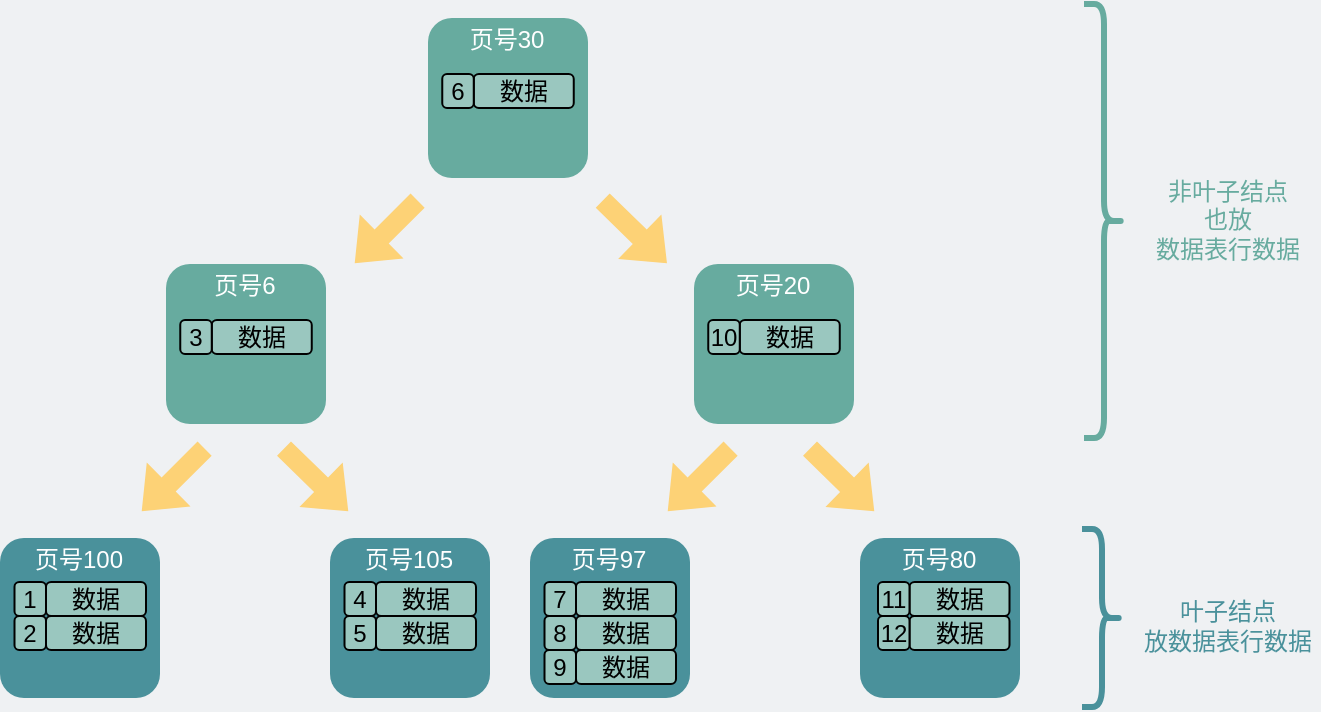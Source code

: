 <mxfile version="17.1.3" type="github">
  <diagram id="3228e29e-7158-1315-38df-8450db1d8a1d" name="Page-1">
    <mxGraphModel dx="769" dy="426" grid="0" gridSize="10" guides="1" tooltips="1" connect="1" arrows="1" fold="1" page="1" pageScale="1" pageWidth="700" pageHeight="400" background="#EFF1F3" math="0" shadow="0">
      <root>
        <mxCell id="0" />
        <mxCell id="1" parent="0" />
        <mxCell id="spV6VU4cGSJD96CcmEE0-4" value="&lt;font color=&quot;#ffffff&quot;&gt;&lt;span style=&quot;font-size: 16px&quot;&gt;&lt;br&gt;&lt;/span&gt;&lt;/font&gt;" style="whiteSpace=wrap;html=1;aspect=fixed;rounded=1;strokeColor=none;fillColor=#4A919B;" parent="1" vertex="1">
          <mxGeometry x="25" y="691" width="80" height="80" as="geometry" />
        </mxCell>
        <mxCell id="spV6VU4cGSJD96CcmEE0-6" value="数据" style="rounded=1;whiteSpace=wrap;html=1;fillColor=#9AC7BF;strokeColor=default;fontColor=#000000;align=center;" parent="1" vertex="1">
          <mxGeometry x="48" y="713" width="50" height="17" as="geometry" />
        </mxCell>
        <mxCell id="spV6VU4cGSJD96CcmEE0-12" value="&lt;font color=&quot;#ffffff&quot;&gt;页号100&lt;/font&gt;" style="text;html=1;strokeColor=none;fillColor=none;align=center;verticalAlign=middle;whiteSpace=wrap;rounded=0;dashed=1;fontColor=#535E80;" parent="1" vertex="1">
          <mxGeometry x="37" y="691" width="55" height="22" as="geometry" />
        </mxCell>
        <mxCell id="spV6VU4cGSJD96CcmEE0-21" value="" style="shape=flexArrow;endArrow=classic;html=1;rounded=0;fontColor=#FFFFFF;strokeColor=none;fillColor=#FDD276;" parent="1" edge="1">
          <mxGeometry width="50" height="50" relative="1" as="geometry">
            <mxPoint x="234.15" y="522" as="sourcePoint" />
            <mxPoint x="202" y="554" as="targetPoint" />
          </mxGeometry>
        </mxCell>
        <mxCell id="spV6VU4cGSJD96CcmEE0-22" value="" style="shape=flexArrow;endArrow=classic;html=1;rounded=0;fontColor=#FFFFFF;strokeColor=none;fillColor=#FDD276;" parent="1" edge="1">
          <mxGeometry width="50" height="50" relative="1" as="geometry">
            <mxPoint x="326" y="522" as="sourcePoint" />
            <mxPoint x="358.85" y="554" as="targetPoint" />
          </mxGeometry>
        </mxCell>
        <mxCell id="BJRcYlKcCAD2B9d3_ZLO-3" value="" style="shape=flexArrow;endArrow=classic;html=1;rounded=0;fontColor=#FFFFFF;strokeColor=none;fillColor=#FDD276;" parent="1" edge="1">
          <mxGeometry width="50" height="50" relative="1" as="geometry">
            <mxPoint x="127.65" y="646" as="sourcePoint" />
            <mxPoint x="95.5" y="678" as="targetPoint" />
          </mxGeometry>
        </mxCell>
        <mxCell id="BJRcYlKcCAD2B9d3_ZLO-4" value="" style="shape=flexArrow;endArrow=classic;html=1;rounded=0;fontColor=#FFFFFF;strokeColor=none;fillColor=#FDD276;" parent="1" edge="1">
          <mxGeometry width="50" height="50" relative="1" as="geometry">
            <mxPoint x="166.65" y="646" as="sourcePoint" />
            <mxPoint x="199.5" y="678" as="targetPoint" />
          </mxGeometry>
        </mxCell>
        <mxCell id="BJRcYlKcCAD2B9d3_ZLO-17" value="" style="shape=flexArrow;endArrow=classic;html=1;rounded=0;fontColor=#FFFFFF;strokeColor=none;fillColor=#FDD276;" parent="1" edge="1">
          <mxGeometry width="50" height="50" relative="1" as="geometry">
            <mxPoint x="390.65" y="646" as="sourcePoint" />
            <mxPoint x="358.5" y="678.0" as="targetPoint" />
          </mxGeometry>
        </mxCell>
        <mxCell id="BJRcYlKcCAD2B9d3_ZLO-18" value="" style="shape=flexArrow;endArrow=classic;html=1;rounded=0;fontColor=#FFFFFF;strokeColor=none;fillColor=#FDD276;" parent="1" edge="1">
          <mxGeometry width="50" height="50" relative="1" as="geometry">
            <mxPoint x="429.65" y="646" as="sourcePoint" />
            <mxPoint x="462.5" y="678.0" as="targetPoint" />
          </mxGeometry>
        </mxCell>
        <mxCell id="SSU85J6YOylga-3CZ0uj-2" value="&lt;font&gt;1&lt;/font&gt;" style="rounded=1;whiteSpace=wrap;html=1;fillColor=#9AC7BF;strokeColor=default;fontColor=#000000;" parent="1" vertex="1">
          <mxGeometry x="32.25" y="713" width="15.75" height="17" as="geometry" />
        </mxCell>
        <mxCell id="SSU85J6YOylga-3CZ0uj-3" value="数据" style="rounded=1;whiteSpace=wrap;html=1;fillColor=#9AC7BF;strokeColor=default;fontColor=#000000;align=center;" parent="1" vertex="1">
          <mxGeometry x="48" y="730" width="50" height="17" as="geometry" />
        </mxCell>
        <mxCell id="SSU85J6YOylga-3CZ0uj-4" value="&lt;font&gt;2&lt;/font&gt;" style="rounded=1;whiteSpace=wrap;html=1;fillColor=#9AC7BF;strokeColor=default;fontColor=#000000;" parent="1" vertex="1">
          <mxGeometry x="32.25" y="730" width="15.75" height="17" as="geometry" />
        </mxCell>
        <mxCell id="SSU85J6YOylga-3CZ0uj-8" value="&lt;font color=&quot;#ffffff&quot;&gt;&lt;span style=&quot;font-size: 16px&quot;&gt;&lt;br&gt;&lt;/span&gt;&lt;/font&gt;" style="whiteSpace=wrap;html=1;aspect=fixed;rounded=1;strokeColor=none;fillColor=#4A919B;" parent="1" vertex="1">
          <mxGeometry x="190" y="691" width="80" height="80" as="geometry" />
        </mxCell>
        <mxCell id="SSU85J6YOylga-3CZ0uj-9" value="数据" style="rounded=1;whiteSpace=wrap;html=1;fillColor=#9AC7BF;strokeColor=default;fontColor=#000000;align=center;" parent="1" vertex="1">
          <mxGeometry x="213" y="713" width="50" height="17" as="geometry" />
        </mxCell>
        <mxCell id="SSU85J6YOylga-3CZ0uj-10" value="&lt;font color=&quot;#ffffff&quot;&gt;页号105&lt;/font&gt;" style="text;html=1;strokeColor=none;fillColor=none;align=center;verticalAlign=middle;whiteSpace=wrap;rounded=0;dashed=1;fontColor=#535E80;" parent="1" vertex="1">
          <mxGeometry x="202" y="691" width="55" height="22" as="geometry" />
        </mxCell>
        <mxCell id="SSU85J6YOylga-3CZ0uj-11" value="&lt;font&gt;4&lt;/font&gt;" style="rounded=1;whiteSpace=wrap;html=1;fillColor=#9AC7BF;strokeColor=default;fontColor=#000000;" parent="1" vertex="1">
          <mxGeometry x="197.25" y="713" width="15.75" height="17" as="geometry" />
        </mxCell>
        <mxCell id="SSU85J6YOylga-3CZ0uj-12" value="数据" style="rounded=1;whiteSpace=wrap;html=1;fillColor=#9AC7BF;strokeColor=default;fontColor=#000000;align=center;" parent="1" vertex="1">
          <mxGeometry x="213" y="730" width="50" height="17" as="geometry" />
        </mxCell>
        <mxCell id="SSU85J6YOylga-3CZ0uj-13" value="&lt;font&gt;5&lt;/font&gt;" style="rounded=1;whiteSpace=wrap;html=1;fillColor=#9AC7BF;strokeColor=default;fontColor=#000000;" parent="1" vertex="1">
          <mxGeometry x="197.25" y="730" width="15.75" height="17" as="geometry" />
        </mxCell>
        <mxCell id="SSU85J6YOylga-3CZ0uj-34" value="&lt;font color=&quot;#ffffff&quot;&gt;&lt;span style=&quot;font-size: 16px&quot;&gt;&lt;br&gt;&lt;/span&gt;&lt;/font&gt;" style="whiteSpace=wrap;html=1;aspect=fixed;rounded=1;strokeColor=none;fillColor=#4A919B;" parent="1" vertex="1">
          <mxGeometry x="290" y="691" width="80" height="80" as="geometry" />
        </mxCell>
        <mxCell id="SSU85J6YOylga-3CZ0uj-35" value="数据" style="rounded=1;whiteSpace=wrap;html=1;fillColor=#9AC7BF;strokeColor=default;fontColor=#000000;align=center;" parent="1" vertex="1">
          <mxGeometry x="313" y="713" width="50" height="17" as="geometry" />
        </mxCell>
        <mxCell id="SSU85J6YOylga-3CZ0uj-36" value="&lt;font color=&quot;#ffffff&quot;&gt;页号97&lt;/font&gt;" style="text;html=1;strokeColor=none;fillColor=none;align=center;verticalAlign=middle;whiteSpace=wrap;rounded=0;dashed=1;fontColor=#535E80;" parent="1" vertex="1">
          <mxGeometry x="302" y="691" width="55" height="22" as="geometry" />
        </mxCell>
        <mxCell id="SSU85J6YOylga-3CZ0uj-37" value="&lt;font&gt;7&lt;/font&gt;" style="rounded=1;whiteSpace=wrap;html=1;fillColor=#9AC7BF;strokeColor=default;fontColor=#000000;" parent="1" vertex="1">
          <mxGeometry x="297.25" y="713" width="15.75" height="17" as="geometry" />
        </mxCell>
        <mxCell id="SSU85J6YOylga-3CZ0uj-38" value="数据" style="rounded=1;whiteSpace=wrap;html=1;fillColor=#9AC7BF;strokeColor=default;fontColor=#000000;align=center;" parent="1" vertex="1">
          <mxGeometry x="313" y="730" width="50" height="17" as="geometry" />
        </mxCell>
        <mxCell id="SSU85J6YOylga-3CZ0uj-39" value="&lt;font&gt;8&lt;/font&gt;" style="rounded=1;whiteSpace=wrap;html=1;fillColor=#9AC7BF;strokeColor=default;fontColor=#000000;" parent="1" vertex="1">
          <mxGeometry x="297.25" y="730" width="15.75" height="17" as="geometry" />
        </mxCell>
        <mxCell id="SSU85J6YOylga-3CZ0uj-40" value="数据" style="rounded=1;whiteSpace=wrap;html=1;fillColor=#9AC7BF;strokeColor=default;fontColor=#000000;align=center;" parent="1" vertex="1">
          <mxGeometry x="313" y="747" width="50" height="17" as="geometry" />
        </mxCell>
        <mxCell id="SSU85J6YOylga-3CZ0uj-41" value="&lt;font&gt;9&lt;/font&gt;" style="rounded=1;whiteSpace=wrap;html=1;fillColor=#9AC7BF;strokeColor=default;fontColor=#000000;" parent="1" vertex="1">
          <mxGeometry x="297.25" y="747" width="15.75" height="17" as="geometry" />
        </mxCell>
        <mxCell id="SSU85J6YOylga-3CZ0uj-42" value="&lt;font color=&quot;#ffffff&quot;&gt;&lt;span style=&quot;font-size: 16px&quot;&gt;&lt;br&gt;&lt;/span&gt;&lt;/font&gt;" style="whiteSpace=wrap;html=1;aspect=fixed;rounded=1;strokeColor=none;fillColor=#4A919B;" parent="1" vertex="1">
          <mxGeometry x="455" y="691" width="80" height="80" as="geometry" />
        </mxCell>
        <mxCell id="SSU85J6YOylga-3CZ0uj-44" value="&lt;font color=&quot;#ffffff&quot;&gt;页号80&lt;/font&gt;" style="text;html=1;strokeColor=none;fillColor=none;align=center;verticalAlign=middle;whiteSpace=wrap;rounded=0;dashed=1;fontColor=#535E80;" parent="1" vertex="1">
          <mxGeometry x="467" y="691" width="55" height="22" as="geometry" />
        </mxCell>
        <mxCell id="SSU85J6YOylga-3CZ0uj-46" value="数据" style="rounded=1;whiteSpace=wrap;html=1;fillColor=#9AC7BF;strokeColor=default;fontColor=#000000;align=center;" parent="1" vertex="1">
          <mxGeometry x="479.75" y="713" width="50" height="17" as="geometry" />
        </mxCell>
        <mxCell id="SSU85J6YOylga-3CZ0uj-47" value="&lt;font&gt;11&lt;/font&gt;" style="rounded=1;whiteSpace=wrap;html=1;fillColor=#9AC7BF;strokeColor=default;fontColor=#000000;" parent="1" vertex="1">
          <mxGeometry x="464" y="713" width="15.75" height="17" as="geometry" />
        </mxCell>
        <mxCell id="SSU85J6YOylga-3CZ0uj-48" value="数据" style="rounded=1;whiteSpace=wrap;html=1;fillColor=#9AC7BF;strokeColor=default;fontColor=#000000;align=center;" parent="1" vertex="1">
          <mxGeometry x="479.75" y="730" width="50" height="17" as="geometry" />
        </mxCell>
        <mxCell id="SSU85J6YOylga-3CZ0uj-49" value="&lt;font&gt;12&lt;/font&gt;" style="rounded=1;whiteSpace=wrap;html=1;fillColor=#9AC7BF;strokeColor=default;fontColor=#000000;" parent="1" vertex="1">
          <mxGeometry x="464" y="730" width="15.75" height="17" as="geometry" />
        </mxCell>
        <mxCell id="SSU85J6YOylga-3CZ0uj-50" value="&lt;font color=&quot;#ffffff&quot;&gt;&lt;span style=&quot;font-size: 16px&quot;&gt;&lt;br&gt;&lt;/span&gt;&lt;/font&gt;" style="whiteSpace=wrap;html=1;aspect=fixed;rounded=1;strokeColor=none;fillColor=#67AB9F;" parent="1" vertex="1">
          <mxGeometry x="108" y="554" width="80" height="80" as="geometry" />
        </mxCell>
        <mxCell id="SSU85J6YOylga-3CZ0uj-51" value="数据" style="rounded=1;whiteSpace=wrap;html=1;fillColor=#9AC7BF;strokeColor=default;fontColor=#000000;align=center;" parent="1" vertex="1">
          <mxGeometry x="130.88" y="582" width="50" height="17" as="geometry" />
        </mxCell>
        <mxCell id="SSU85J6YOylga-3CZ0uj-52" value="&lt;font color=&quot;#ffffff&quot;&gt;页号6&lt;/font&gt;" style="text;html=1;strokeColor=none;fillColor=none;align=center;verticalAlign=middle;whiteSpace=wrap;rounded=0;dashed=1;fontColor=#535E80;" parent="1" vertex="1">
          <mxGeometry x="120" y="554" width="55" height="22" as="geometry" />
        </mxCell>
        <mxCell id="SSU85J6YOylga-3CZ0uj-53" value="&lt;font&gt;3&lt;/font&gt;" style="rounded=1;whiteSpace=wrap;html=1;fillColor=#9AC7BF;strokeColor=default;fontColor=#000000;" parent="1" vertex="1">
          <mxGeometry x="115.13" y="582" width="15.75" height="17" as="geometry" />
        </mxCell>
        <mxCell id="SSU85J6YOylga-3CZ0uj-58" value="&lt;font color=&quot;#ffffff&quot;&gt;&lt;span style=&quot;font-size: 16px&quot;&gt;&lt;br&gt;&lt;/span&gt;&lt;/font&gt;" style="whiteSpace=wrap;html=1;aspect=fixed;rounded=1;strokeColor=none;fillColor=#67AB9F;" parent="1" vertex="1">
          <mxGeometry x="372" y="554" width="80" height="80" as="geometry" />
        </mxCell>
        <mxCell id="SSU85J6YOylga-3CZ0uj-60" value="&lt;font color=&quot;#ffffff&quot;&gt;页号20&lt;/font&gt;" style="text;html=1;strokeColor=none;fillColor=none;align=center;verticalAlign=middle;whiteSpace=wrap;rounded=0;dashed=1;fontColor=#535E80;" parent="1" vertex="1">
          <mxGeometry x="384" y="554" width="55" height="22" as="geometry" />
        </mxCell>
        <mxCell id="SSU85J6YOylga-3CZ0uj-62" value="数据" style="rounded=1;whiteSpace=wrap;html=1;fillColor=#9AC7BF;strokeColor=default;fontColor=#000000;align=center;" parent="1" vertex="1">
          <mxGeometry x="394.88" y="582" width="50" height="17" as="geometry" />
        </mxCell>
        <mxCell id="SSU85J6YOylga-3CZ0uj-63" value="&lt;font&gt;10&lt;/font&gt;" style="rounded=1;whiteSpace=wrap;html=1;fillColor=#9AC7BF;strokeColor=default;fontColor=#000000;" parent="1" vertex="1">
          <mxGeometry x="379.13" y="582" width="15.75" height="17" as="geometry" />
        </mxCell>
        <mxCell id="SSU85J6YOylga-3CZ0uj-66" value="&lt;font color=&quot;#ffffff&quot;&gt;&lt;span style=&quot;font-size: 16px&quot;&gt;&lt;br&gt;&lt;/span&gt;&lt;/font&gt;" style="whiteSpace=wrap;html=1;aspect=fixed;rounded=1;strokeColor=none;fillColor=#67AB9F;" parent="1" vertex="1">
          <mxGeometry x="239" y="431" width="80" height="80" as="geometry" />
        </mxCell>
        <mxCell id="SSU85J6YOylga-3CZ0uj-67" value="数据" style="rounded=1;whiteSpace=wrap;html=1;fillColor=#9AC7BF;strokeColor=default;fontColor=#000000;align=center;" parent="1" vertex="1">
          <mxGeometry x="261.88" y="459" width="50" height="17" as="geometry" />
        </mxCell>
        <mxCell id="SSU85J6YOylga-3CZ0uj-68" value="&lt;font color=&quot;#ffffff&quot;&gt;页号30&lt;/font&gt;" style="text;html=1;strokeColor=none;fillColor=none;align=center;verticalAlign=middle;whiteSpace=wrap;rounded=0;dashed=1;fontColor=#535E80;" parent="1" vertex="1">
          <mxGeometry x="251" y="431" width="55" height="22" as="geometry" />
        </mxCell>
        <mxCell id="SSU85J6YOylga-3CZ0uj-69" value="&lt;font&gt;6&lt;/font&gt;" style="rounded=1;whiteSpace=wrap;html=1;fillColor=#9AC7BF;strokeColor=default;fontColor=#000000;" parent="1" vertex="1">
          <mxGeometry x="246.13" y="459" width="15.75" height="17" as="geometry" />
        </mxCell>
        <mxCell id="SSU85J6YOylga-3CZ0uj-74" value="" style="shape=curlyBracket;whiteSpace=wrap;html=1;rounded=1;flipH=1;fontColor=#000000;fillColor=none;fontSize=5;strokeWidth=3;strokeColor=#4A919B;" parent="1" vertex="1">
          <mxGeometry x="566" y="686.5" width="20" height="89" as="geometry" />
        </mxCell>
        <mxCell id="SSU85J6YOylga-3CZ0uj-75" value="叶子结点&lt;br&gt;放数据表行数据" style="text;html=1;strokeColor=none;fillColor=none;align=center;verticalAlign=middle;whiteSpace=wrap;rounded=0;fontColor=#4A919B;" parent="1" vertex="1">
          <mxGeometry x="592.5" y="713" width="92" height="44" as="geometry" />
        </mxCell>
        <mxCell id="SSU85J6YOylga-3CZ0uj-76" value="" style="shape=curlyBracket;whiteSpace=wrap;html=1;rounded=1;flipH=1;fontColor=#000000;fillColor=none;fontSize=5;strokeWidth=3;strokeColor=#67AB9F;" parent="1" vertex="1">
          <mxGeometry x="567" y="424" width="20" height="217" as="geometry" />
        </mxCell>
        <mxCell id="SSU85J6YOylga-3CZ0uj-77" value="非叶子结点&lt;br&gt;也放&lt;br&gt;数据表行数据" style="text;html=1;strokeColor=none;fillColor=none;align=center;verticalAlign=middle;whiteSpace=wrap;rounded=0;fontColor=#67AB9F;" parent="1" vertex="1">
          <mxGeometry x="601.5" y="509.5" width="74" height="44.5" as="geometry" />
        </mxCell>
      </root>
    </mxGraphModel>
  </diagram>
</mxfile>
